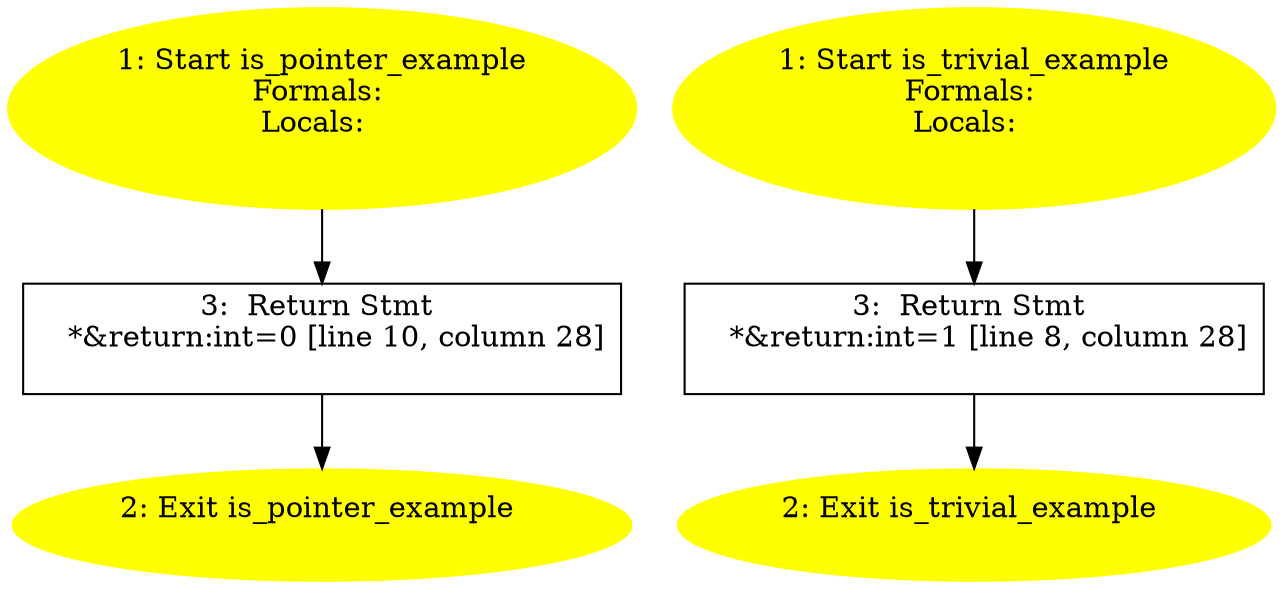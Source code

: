/* @generated */
digraph cfg {
"is_pointer_example#99345045221102.0084d63d3d455165_1" [label="1: Start is_pointer_example\nFormals: \nLocals:  \n  " color=yellow style=filled]
	

	 "is_pointer_example#99345045221102.0084d63d3d455165_1" -> "is_pointer_example#99345045221102.0084d63d3d455165_3" ;
"is_pointer_example#99345045221102.0084d63d3d455165_2" [label="2: Exit is_pointer_example \n  " color=yellow style=filled]
	

"is_pointer_example#99345045221102.0084d63d3d455165_3" [label="3:  Return Stmt \n   *&return:int=0 [line 10, column 28]\n " shape="box"]
	

	 "is_pointer_example#99345045221102.0084d63d3d455165_3" -> "is_pointer_example#99345045221102.0084d63d3d455165_2" ;
"is_trivial_example#10742835098923.8d15716e7ef13100_1" [label="1: Start is_trivial_example\nFormals: \nLocals:  \n  " color=yellow style=filled]
	

	 "is_trivial_example#10742835098923.8d15716e7ef13100_1" -> "is_trivial_example#10742835098923.8d15716e7ef13100_3" ;
"is_trivial_example#10742835098923.8d15716e7ef13100_2" [label="2: Exit is_trivial_example \n  " color=yellow style=filled]
	

"is_trivial_example#10742835098923.8d15716e7ef13100_3" [label="3:  Return Stmt \n   *&return:int=1 [line 8, column 28]\n " shape="box"]
	

	 "is_trivial_example#10742835098923.8d15716e7ef13100_3" -> "is_trivial_example#10742835098923.8d15716e7ef13100_2" ;
}
